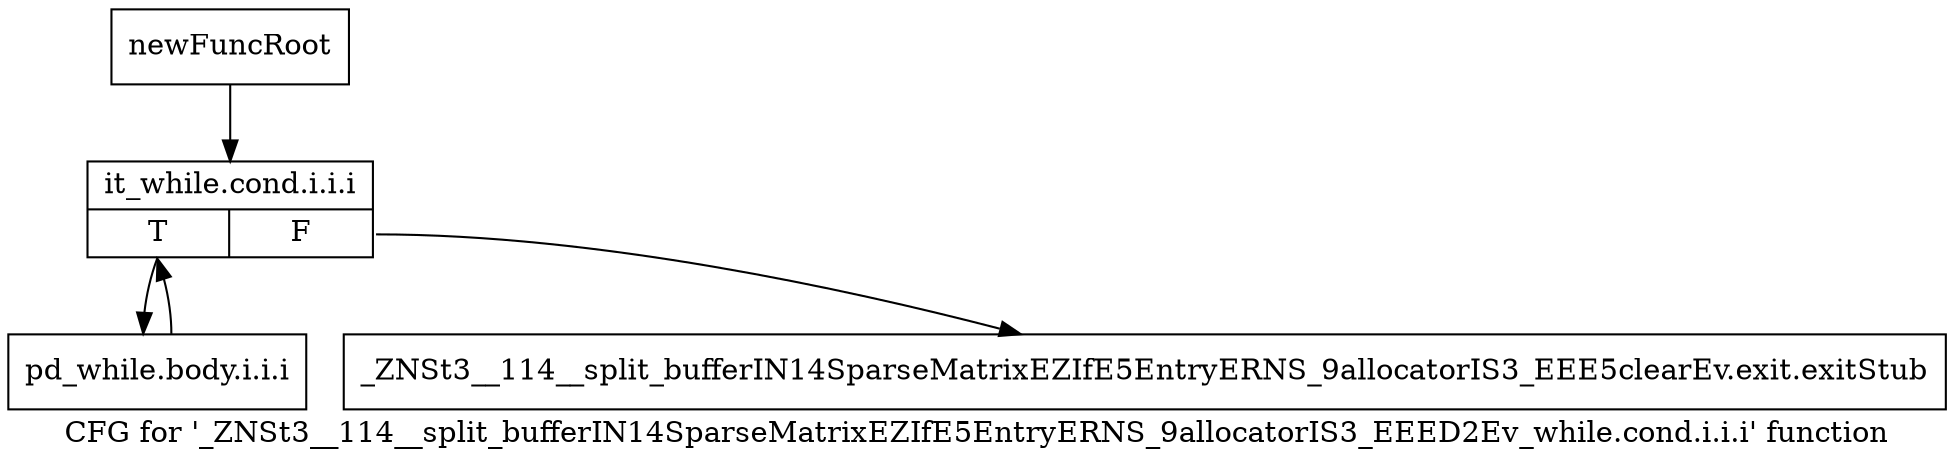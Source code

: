 digraph "CFG for '_ZNSt3__114__split_bufferIN14SparseMatrixEZIfE5EntryERNS_9allocatorIS3_EEED2Ev_while.cond.i.i.i' function" {
	label="CFG for '_ZNSt3__114__split_bufferIN14SparseMatrixEZIfE5EntryERNS_9allocatorIS3_EEED2Ev_while.cond.i.i.i' function";

	Node0x8b18ec0 [shape=record,label="{newFuncRoot}"];
	Node0x8b18ec0 -> Node0x8b18f60;
	Node0x8b18f10 [shape=record,label="{_ZNSt3__114__split_bufferIN14SparseMatrixEZIfE5EntryERNS_9allocatorIS3_EEE5clearEv.exit.exitStub}"];
	Node0x8b18f60 [shape=record,label="{it_while.cond.i.i.i|{<s0>T|<s1>F}}"];
	Node0x8b18f60:s0 -> Node0x8b18fb0;
	Node0x8b18f60:s1 -> Node0x8b18f10;
	Node0x8b18fb0 [shape=record,label="{pd_while.body.i.i.i}"];
	Node0x8b18fb0 -> Node0x8b18f60;
}

